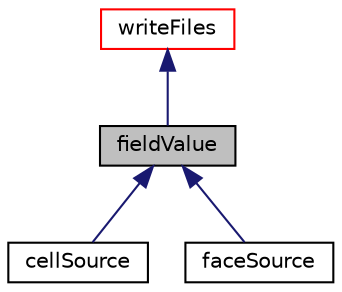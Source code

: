 digraph "fieldValue"
{
  bgcolor="transparent";
  edge [fontname="Helvetica",fontsize="10",labelfontname="Helvetica",labelfontsize="10"];
  node [fontname="Helvetica",fontsize="10",shape=record];
  Node1 [label="fieldValue",height=0.2,width=0.4,color="black", fillcolor="grey75", style="filled", fontcolor="black"];
  Node2 -> Node1 [dir="back",color="midnightblue",fontsize="10",style="solid",fontname="Helvetica"];
  Node2 [label="writeFiles",height=0.2,width=0.4,color="red",URL="$a02990.html",tooltip="functionObject base class for writing files "];
  Node1 -> Node3 [dir="back",color="midnightblue",fontsize="10",style="solid",fontname="Helvetica"];
  Node3 [label="cellSource",height=0.2,width=0.4,color="black",URL="$a00231.html",tooltip="This function object provides a &#39;cell source&#39; variant of the fieldValues function object..."];
  Node1 -> Node4 [dir="back",color="midnightblue",fontsize="10",style="solid",fontname="Helvetica"];
  Node4 [label="faceSource",height=0.2,width=0.4,color="black",URL="$a00745.html",tooltip="This function object provides a &#39;face source&#39; variant of the fieldValues function object..."];
}
